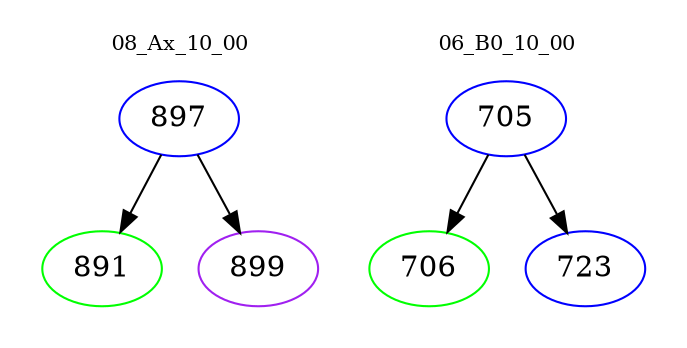 digraph{
subgraph cluster_0 {
color = white
label = "08_Ax_10_00";
fontsize=10;
T0_897 [label="897", color="blue"]
T0_897 -> T0_891 [color="black"]
T0_891 [label="891", color="green"]
T0_897 -> T0_899 [color="black"]
T0_899 [label="899", color="purple"]
}
subgraph cluster_1 {
color = white
label = "06_B0_10_00";
fontsize=10;
T1_705 [label="705", color="blue"]
T1_705 -> T1_706 [color="black"]
T1_706 [label="706", color="green"]
T1_705 -> T1_723 [color="black"]
T1_723 [label="723", color="blue"]
}
}
